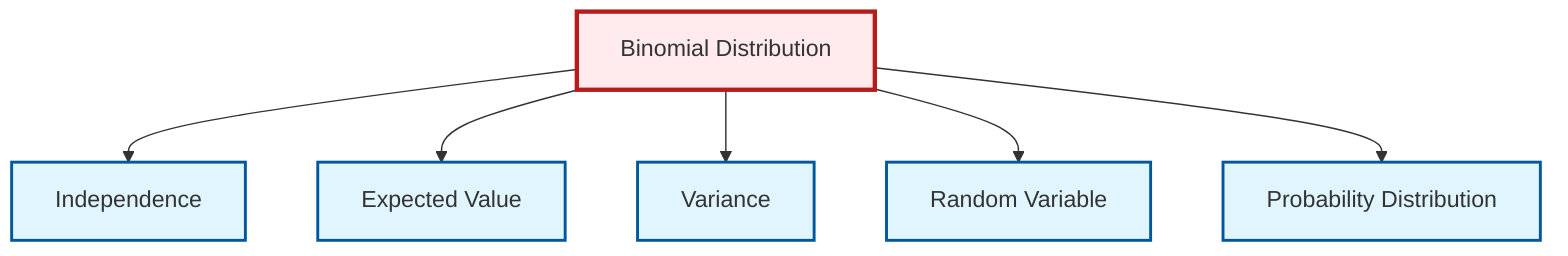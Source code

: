 graph TD
    classDef definition fill:#e1f5fe,stroke:#01579b,stroke-width:2px
    classDef theorem fill:#f3e5f5,stroke:#4a148c,stroke-width:2px
    classDef axiom fill:#fff3e0,stroke:#e65100,stroke-width:2px
    classDef example fill:#e8f5e9,stroke:#1b5e20,stroke-width:2px
    classDef current fill:#ffebee,stroke:#b71c1c,stroke-width:3px
    def-expectation["Expected Value"]:::definition
    def-binomial-distribution["Binomial Distribution"]:::definition
    def-variance["Variance"]:::definition
    def-probability-distribution["Probability Distribution"]:::definition
    def-independence["Independence"]:::definition
    def-random-variable["Random Variable"]:::definition
    def-binomial-distribution --> def-independence
    def-binomial-distribution --> def-expectation
    def-binomial-distribution --> def-variance
    def-binomial-distribution --> def-random-variable
    def-binomial-distribution --> def-probability-distribution
    class def-binomial-distribution current